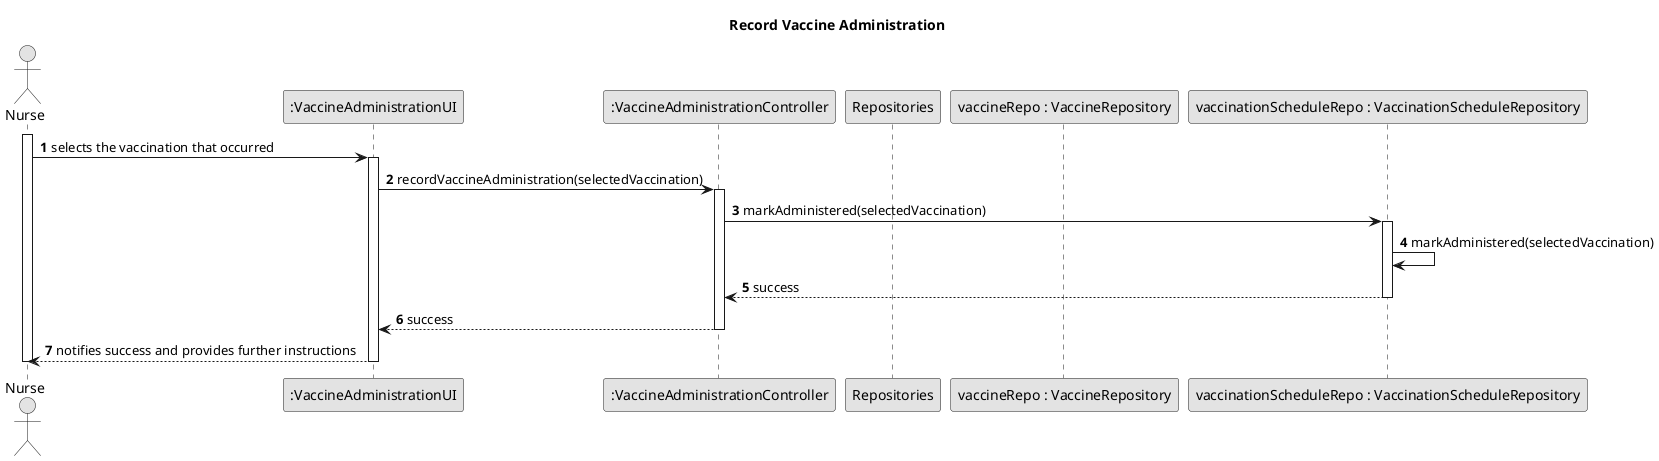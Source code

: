 @startuml
skinparam monochrome true
skinparam packageStyle rectangle
skinparam shadowing false

title Record Vaccine Administration

autonumber

actor Nurse
participant ":VaccineAdministrationUI" as ui
participant ":VaccineAdministrationController" as ctrl
participant Repositories
participant "vaccineRepo : VaccineRepository" as vaccineRepo
participant "vaccinationScheduleRepo : VaccinationScheduleRepository" as scheduleRepo

activate Nurse

    Nurse -> ui : selects the vaccination that occurred
    activate ui
        ui -> ctrl : recordVaccineAdministration(selectedVaccination)
        activate ctrl
            ctrl -> scheduleRepo : markAdministered(selectedVaccination)
            activate scheduleRepo
                scheduleRepo -> scheduleRepo : markAdministered(selectedVaccination)
                scheduleRepo --> ctrl : success
            deactivate scheduleRepo
            ctrl --> ui : success
        deactivate ctrl
        ui --> Nurse : notifies success and provides further instructions
    deactivate ui

deactivate Nurse

@enduml
